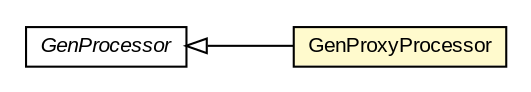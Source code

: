 #!/usr/local/bin/dot
#
# Class diagram 
# Generated by UMLGraph version R5_6-24-gf6e263 (http://www.umlgraph.org/)
#

digraph G {
	edge [fontname="arial",fontsize=10,labelfontname="arial",labelfontsize=10];
	node [fontname="arial",fontsize=10,shape=plaintext];
	nodesep=0.25;
	ranksep=0.5;
	rankdir=LR;
	// com.gwtplatform.dispatch.annotation.processor.GenProxyProcessor
	c267439 [label=<<table title="com.gwtplatform.dispatch.annotation.processor.GenProxyProcessor" border="0" cellborder="1" cellspacing="0" cellpadding="2" port="p" bgcolor="lemonChiffon" href="./GenProxyProcessor.html">
		<tr><td><table border="0" cellspacing="0" cellpadding="1">
<tr><td align="center" balign="center"> GenProxyProcessor </td></tr>
		</table></td></tr>
		</table>>, URL="./GenProxyProcessor.html", fontname="arial", fontcolor="black", fontsize=10.0];
	// com.gwtplatform.dispatch.annotation.processor.GenProcessor
	c267440 [label=<<table title="com.gwtplatform.dispatch.annotation.processor.GenProcessor" border="0" cellborder="1" cellspacing="0" cellpadding="2" port="p" href="./GenProcessor.html">
		<tr><td><table border="0" cellspacing="0" cellpadding="1">
<tr><td align="center" balign="center"><font face="arial italic"> GenProcessor </font></td></tr>
		</table></td></tr>
		</table>>, URL="./GenProcessor.html", fontname="arial", fontcolor="black", fontsize=10.0];
	//com.gwtplatform.dispatch.annotation.processor.GenProxyProcessor extends com.gwtplatform.dispatch.annotation.processor.GenProcessor
	c267440:p -> c267439:p [dir=back,arrowtail=empty];
}

